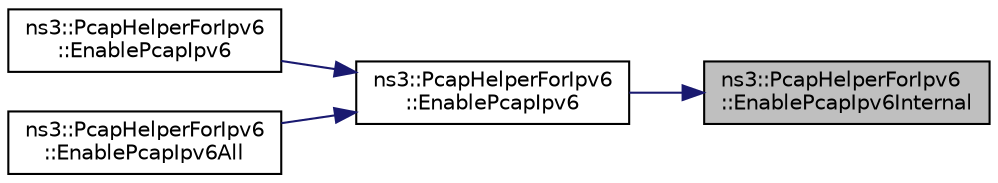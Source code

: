 digraph "ns3::PcapHelperForIpv6::EnablePcapIpv6Internal"
{
 // LATEX_PDF_SIZE
  edge [fontname="Helvetica",fontsize="10",labelfontname="Helvetica",labelfontsize="10"];
  node [fontname="Helvetica",fontsize="10",shape=record];
  rankdir="RL";
  Node1 [label="ns3::PcapHelperForIpv6\l::EnablePcapIpv6Internal",height=0.2,width=0.4,color="black", fillcolor="grey75", style="filled", fontcolor="black",tooltip="Enable pcap output the indicated Ipv6 and interface pair."];
  Node1 -> Node2 [dir="back",color="midnightblue",fontsize="10",style="solid",fontname="Helvetica"];
  Node2 [label="ns3::PcapHelperForIpv6\l::EnablePcapIpv6",height=0.2,width=0.4,color="black", fillcolor="white", style="filled",URL="$classns3_1_1_pcap_helper_for_ipv6.html#ad03349f9f36a0159baeed4ed6adcd079",tooltip="Enable pcap output the indicated Ipv6 and interface pair."];
  Node2 -> Node3 [dir="back",color="midnightblue",fontsize="10",style="solid",fontname="Helvetica"];
  Node3 [label="ns3::PcapHelperForIpv6\l::EnablePcapIpv6",height=0.2,width=0.4,color="black", fillcolor="white", style="filled",URL="$classns3_1_1_pcap_helper_for_ipv6.html#ae15cc0a2bb5e6204f684d8ce77361389",tooltip="Enable pcap output the indicated Ipv6 and interface pair using a Ptr<Ipv6> previously named using the..."];
  Node2 -> Node4 [dir="back",color="midnightblue",fontsize="10",style="solid",fontname="Helvetica"];
  Node4 [label="ns3::PcapHelperForIpv6\l::EnablePcapIpv6All",height=0.2,width=0.4,color="black", fillcolor="white", style="filled",URL="$classns3_1_1_pcap_helper_for_ipv6.html#a69bdb66b1faf23a8b12cece74dbbfc28",tooltip="Enable pcap output on all Ipv6 and interface pairs existing in the set of all nodes created in the si..."];
}
